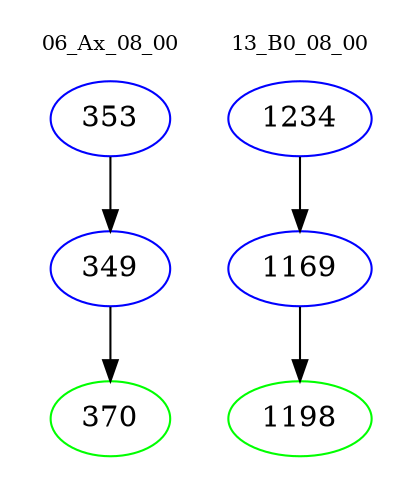 digraph{
subgraph cluster_0 {
color = white
label = "06_Ax_08_00";
fontsize=10;
T0_353 [label="353", color="blue"]
T0_353 -> T0_349 [color="black"]
T0_349 [label="349", color="blue"]
T0_349 -> T0_370 [color="black"]
T0_370 [label="370", color="green"]
}
subgraph cluster_1 {
color = white
label = "13_B0_08_00";
fontsize=10;
T1_1234 [label="1234", color="blue"]
T1_1234 -> T1_1169 [color="black"]
T1_1169 [label="1169", color="blue"]
T1_1169 -> T1_1198 [color="black"]
T1_1198 [label="1198", color="green"]
}
}
